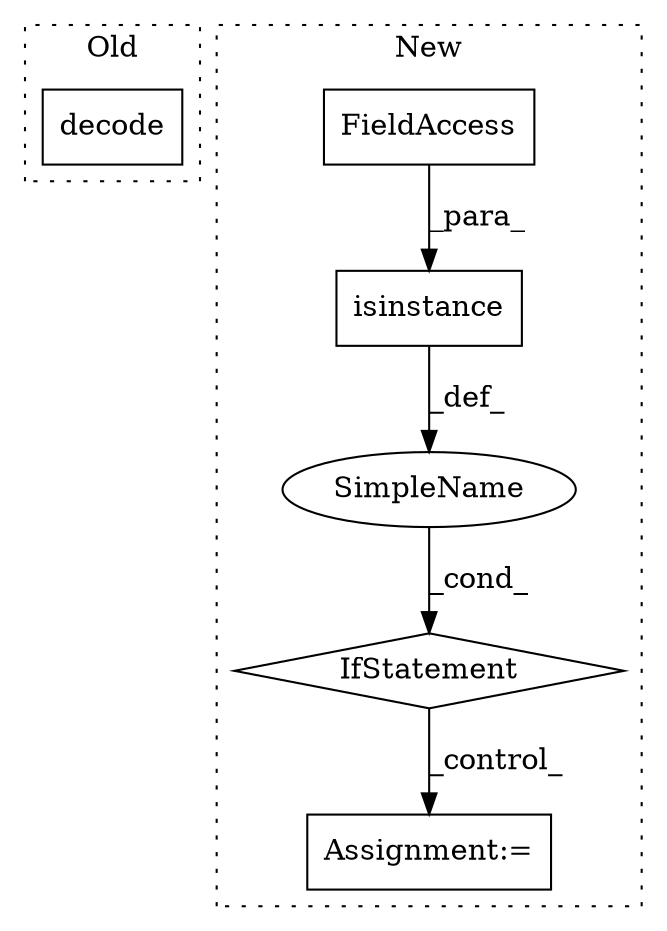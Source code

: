 digraph G {
subgraph cluster0 {
1 [label="decode" a="32" s="10158,10182" l="7,1" shape="box"];
label = "Old";
style="dotted";
}
subgraph cluster1 {
2 [label="isinstance" a="32" s="10740,10766" l="11,1" shape="box"];
3 [label="IfStatement" a="25" s="10736,10767" l="4,2" shape="diamond"];
4 [label="Assignment:=" a="7" s="10785" l="1" shape="box"];
5 [label="SimpleName" a="42" s="" l="" shape="ellipse"];
6 [label="FieldAccess" a="22" s="10756" l="10" shape="box"];
label = "New";
style="dotted";
}
2 -> 5 [label="_def_"];
3 -> 4 [label="_control_"];
5 -> 3 [label="_cond_"];
6 -> 2 [label="_para_"];
}